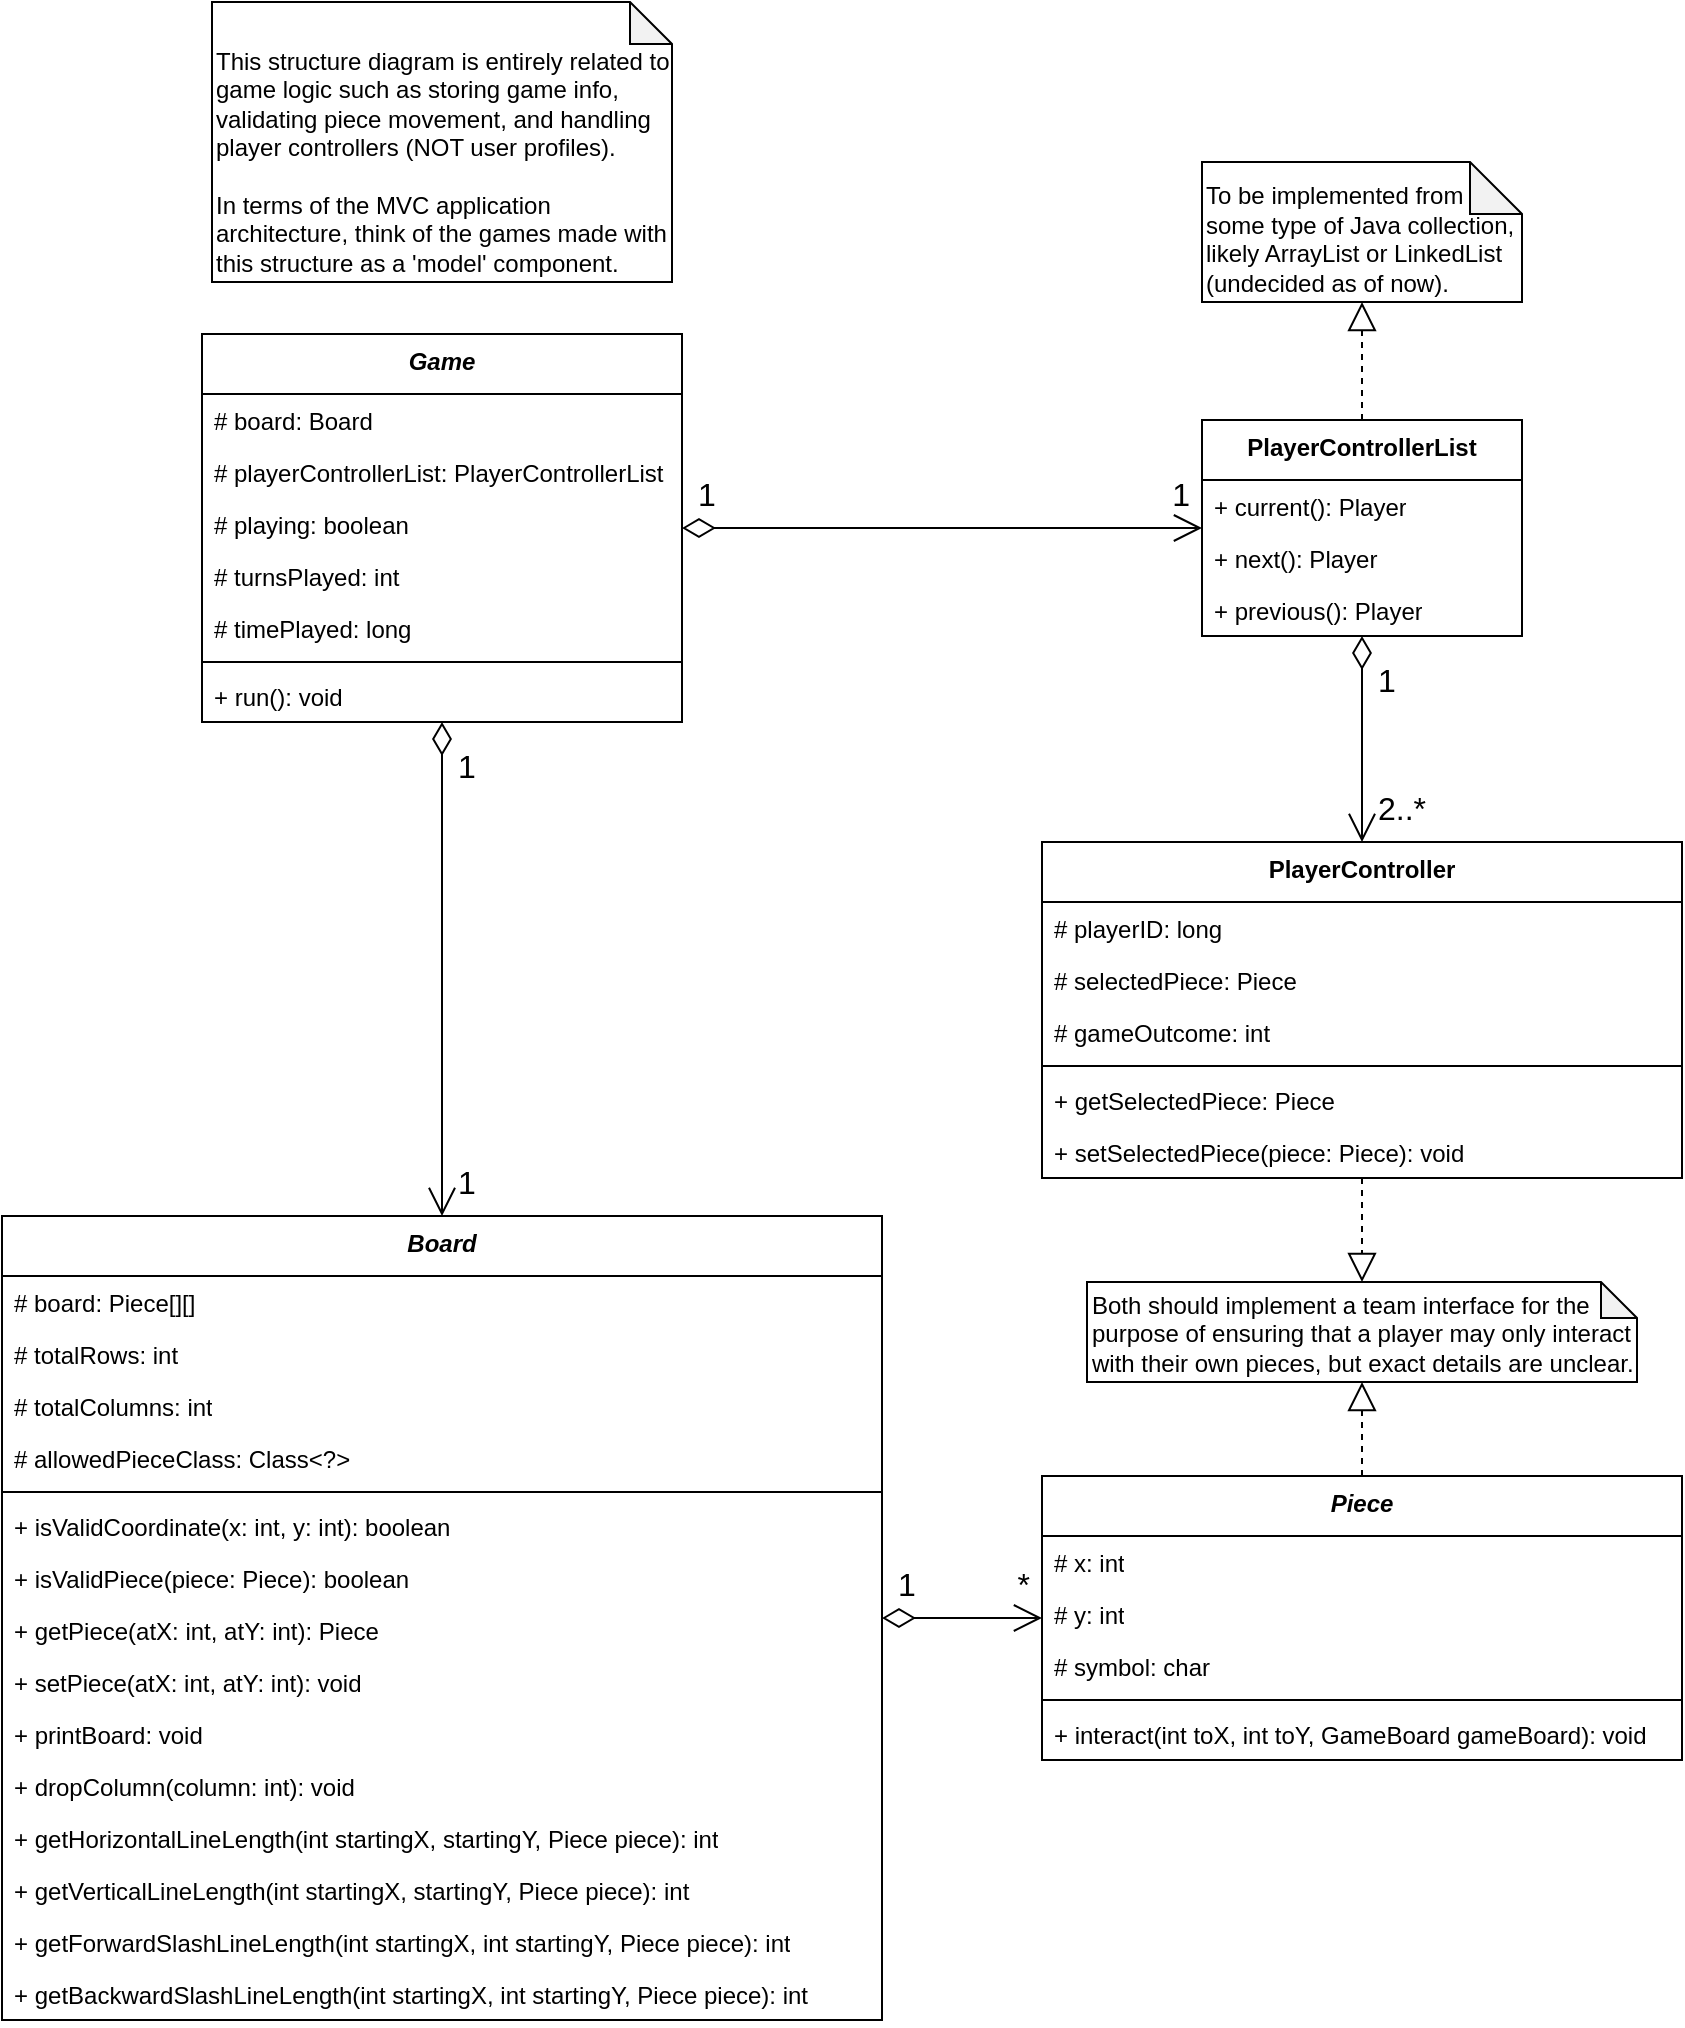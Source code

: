<mxfile version="26.0.16">
  <diagram name="Page-1" id="mk9yv45n2R7KMDc1X6Vo">
    <mxGraphModel dx="472" dy="827" grid="1" gridSize="10" guides="1" tooltips="1" connect="1" arrows="1" fold="1" page="1" pageScale="1" pageWidth="850" pageHeight="1100" background="#ffffff" math="0" shadow="0">
      <root>
        <mxCell id="0" />
        <mxCell id="1" parent="0" />
        <mxCell id="yi8ECdukHCjcZoOfT7Rs-1" value="&lt;div&gt;&lt;i&gt;Game&lt;/i&gt;&lt;/div&gt;" style="swimlane;fontStyle=1;align=center;verticalAlign=top;childLayout=stackLayout;horizontal=1;startSize=30;horizontalStack=0;resizeParent=1;resizeParentMax=0;resizeLast=0;collapsible=1;marginBottom=0;whiteSpace=wrap;html=1;" parent="1" vertex="1">
          <mxGeometry x="140" y="186" width="240" height="194" as="geometry">
            <mxRectangle x="190" y="340" width="100" height="34" as="alternateBounds" />
          </mxGeometry>
        </mxCell>
        <mxCell id="yi8ECdukHCjcZoOfT7Rs-4" value="# board: Board" style="text;strokeColor=none;fillColor=none;align=left;verticalAlign=top;spacingLeft=4;spacingRight=4;overflow=hidden;rotatable=0;points=[[0,0.5],[1,0.5]];portConstraint=eastwest;whiteSpace=wrap;html=1;" parent="yi8ECdukHCjcZoOfT7Rs-1" vertex="1">
          <mxGeometry y="30" width="240" height="26" as="geometry" />
        </mxCell>
        <mxCell id="yczXdyExNAZcO9jiBxGr-23" value="# playerControllerList: PlayerControllerList" style="text;strokeColor=none;fillColor=none;align=left;verticalAlign=top;spacingLeft=4;spacingRight=4;overflow=hidden;rotatable=0;points=[[0,0.5],[1,0.5]];portConstraint=eastwest;whiteSpace=wrap;html=1;" parent="yi8ECdukHCjcZoOfT7Rs-1" vertex="1">
          <mxGeometry y="56" width="240" height="26" as="geometry" />
        </mxCell>
        <mxCell id="yi8ECdukHCjcZoOfT7Rs-7" value="# playing: boolean" style="text;strokeColor=none;fillColor=none;align=left;verticalAlign=top;spacingLeft=4;spacingRight=4;overflow=hidden;rotatable=0;points=[[0,0.5],[1,0.5]];portConstraint=eastwest;whiteSpace=wrap;html=1;" parent="yi8ECdukHCjcZoOfT7Rs-1" vertex="1">
          <mxGeometry y="82" width="240" height="26" as="geometry" />
        </mxCell>
        <mxCell id="nqi0z-nlgBQhSS4V3V9J-1" value="# turnsPlayed: int" style="text;strokeColor=none;fillColor=none;align=left;verticalAlign=top;spacingLeft=4;spacingRight=4;overflow=hidden;rotatable=0;points=[[0,0.5],[1,0.5]];portConstraint=eastwest;whiteSpace=wrap;html=1;" parent="yi8ECdukHCjcZoOfT7Rs-1" vertex="1">
          <mxGeometry y="108" width="240" height="26" as="geometry" />
        </mxCell>
        <mxCell id="nqi0z-nlgBQhSS4V3V9J-2" value="# timePlayed: long" style="text;strokeColor=none;fillColor=none;align=left;verticalAlign=top;spacingLeft=4;spacingRight=4;overflow=hidden;rotatable=0;points=[[0,0.5],[1,0.5]];portConstraint=eastwest;whiteSpace=wrap;html=1;" parent="yi8ECdukHCjcZoOfT7Rs-1" vertex="1">
          <mxGeometry y="134" width="240" height="26" as="geometry" />
        </mxCell>
        <mxCell id="yi8ECdukHCjcZoOfT7Rs-8" value="" style="line;strokeWidth=1;fillColor=none;align=left;verticalAlign=middle;spacingTop=-1;spacingLeft=3;spacingRight=3;rotatable=0;labelPosition=right;points=[];portConstraint=eastwest;strokeColor=inherit;" parent="yi8ECdukHCjcZoOfT7Rs-1" vertex="1">
          <mxGeometry y="160" width="240" height="8" as="geometry" />
        </mxCell>
        <mxCell id="yi8ECdukHCjcZoOfT7Rs-9" value="+ run(): void" style="text;strokeColor=none;fillColor=none;align=left;verticalAlign=top;spacingLeft=4;spacingRight=4;overflow=hidden;rotatable=0;points=[[0,0.5],[1,0.5]];portConstraint=eastwest;whiteSpace=wrap;html=1;" parent="yi8ECdukHCjcZoOfT7Rs-1" vertex="1">
          <mxGeometry y="168" width="240" height="26" as="geometry" />
        </mxCell>
        <mxCell id="yczXdyExNAZcO9jiBxGr-1" value="&lt;div&gt;&lt;i&gt;Board&lt;/i&gt;&lt;/div&gt;" style="swimlane;fontStyle=1;align=center;verticalAlign=top;childLayout=stackLayout;horizontal=1;startSize=30;horizontalStack=0;resizeParent=1;resizeParentMax=0;resizeLast=0;collapsible=1;marginBottom=0;whiteSpace=wrap;html=1;" parent="1" vertex="1">
          <mxGeometry x="40" y="627" width="440" height="402" as="geometry" />
        </mxCell>
        <mxCell id="yczXdyExNAZcO9jiBxGr-6" value="# board: Piece[][]" style="text;strokeColor=none;fillColor=none;align=left;verticalAlign=top;spacingLeft=4;spacingRight=4;overflow=hidden;rotatable=0;points=[[0,0.5],[1,0.5]];portConstraint=eastwest;whiteSpace=wrap;html=1;" parent="yczXdyExNAZcO9jiBxGr-1" vertex="1">
          <mxGeometry y="30" width="440" height="26" as="geometry" />
        </mxCell>
        <mxCell id="yczXdyExNAZcO9jiBxGr-7" value="# totalRows: int" style="text;strokeColor=none;fillColor=none;align=left;verticalAlign=top;spacingLeft=4;spacingRight=4;overflow=hidden;rotatable=0;points=[[0,0.5],[1,0.5]];portConstraint=eastwest;whiteSpace=wrap;html=1;" parent="yczXdyExNAZcO9jiBxGr-1" vertex="1">
          <mxGeometry y="56" width="440" height="26" as="geometry" />
        </mxCell>
        <mxCell id="yczXdyExNAZcO9jiBxGr-8" value="# totalColumns: int" style="text;strokeColor=none;fillColor=none;align=left;verticalAlign=top;spacingLeft=4;spacingRight=4;overflow=hidden;rotatable=0;points=[[0,0.5],[1,0.5]];portConstraint=eastwest;whiteSpace=wrap;html=1;" parent="yczXdyExNAZcO9jiBxGr-1" vertex="1">
          <mxGeometry y="82" width="440" height="26" as="geometry" />
        </mxCell>
        <mxCell id="XlIrd0w3R2dd-6X-ii1V-1" value="# allowedPieceClass: Class&amp;lt;?&amp;gt;" style="text;strokeColor=none;fillColor=none;align=left;verticalAlign=top;spacingLeft=4;spacingRight=4;overflow=hidden;rotatable=0;points=[[0,0.5],[1,0.5]];portConstraint=eastwest;whiteSpace=wrap;html=1;" vertex="1" parent="yczXdyExNAZcO9jiBxGr-1">
          <mxGeometry y="108" width="440" height="26" as="geometry" />
        </mxCell>
        <mxCell id="yczXdyExNAZcO9jiBxGr-5" value="" style="line;strokeWidth=1;fillColor=none;align=left;verticalAlign=middle;spacingTop=-1;spacingLeft=3;spacingRight=3;rotatable=0;labelPosition=right;points=[];portConstraint=eastwest;strokeColor=inherit;" parent="yczXdyExNAZcO9jiBxGr-1" vertex="1">
          <mxGeometry y="134" width="440" height="8" as="geometry" />
        </mxCell>
        <mxCell id="yi8ECdukHCjcZoOfT7Rs-10" value="+ isValidCoordinate(x: int, y: int): boolean" style="text;strokeColor=none;fillColor=none;align=left;verticalAlign=top;spacingLeft=4;spacingRight=4;overflow=hidden;rotatable=0;points=[[0,0.5],[1,0.5]];portConstraint=eastwest;whiteSpace=wrap;html=1;" parent="yczXdyExNAZcO9jiBxGr-1" vertex="1">
          <mxGeometry y="142" width="440" height="26" as="geometry" />
        </mxCell>
        <mxCell id="yi8ECdukHCjcZoOfT7Rs-11" value="+ isValidPiece(piece: Piece): boolean" style="text;strokeColor=none;fillColor=none;align=left;verticalAlign=top;spacingLeft=4;spacingRight=4;overflow=hidden;rotatable=0;points=[[0,0.5],[1,0.5]];portConstraint=eastwest;whiteSpace=wrap;html=1;" parent="yczXdyExNAZcO9jiBxGr-1" vertex="1">
          <mxGeometry y="168" width="440" height="26" as="geometry" />
        </mxCell>
        <mxCell id="yczXdyExNAZcO9jiBxGr-9" value="+ getPiece(atX: int, atY: int): Piece" style="text;strokeColor=none;fillColor=none;align=left;verticalAlign=top;spacingLeft=4;spacingRight=4;overflow=hidden;rotatable=0;points=[[0,0.5],[1,0.5]];portConstraint=eastwest;whiteSpace=wrap;html=1;" parent="yczXdyExNAZcO9jiBxGr-1" vertex="1">
          <mxGeometry y="194" width="440" height="26" as="geometry" />
        </mxCell>
        <mxCell id="yczXdyExNAZcO9jiBxGr-10" value="+ setPiece(atX: int, atY: int): void" style="text;strokeColor=none;fillColor=none;align=left;verticalAlign=top;spacingLeft=4;spacingRight=4;overflow=hidden;rotatable=0;points=[[0,0.5],[1,0.5]];portConstraint=eastwest;whiteSpace=wrap;html=1;" parent="yczXdyExNAZcO9jiBxGr-1" vertex="1">
          <mxGeometry y="220" width="440" height="26" as="geometry" />
        </mxCell>
        <mxCell id="YJF5CxPnpqzxeMzNvane-1" value="+ printBoard: void" style="text;strokeColor=none;fillColor=none;align=left;verticalAlign=top;spacingLeft=4;spacingRight=4;overflow=hidden;rotatable=0;points=[[0,0.5],[1,0.5]];portConstraint=eastwest;whiteSpace=wrap;html=1;" parent="yczXdyExNAZcO9jiBxGr-1" vertex="1">
          <mxGeometry y="246" width="440" height="26" as="geometry" />
        </mxCell>
        <mxCell id="yczXdyExNAZcO9jiBxGr-18" value="+ dropColumn(column: int): void" style="text;strokeColor=none;fillColor=none;align=left;verticalAlign=top;spacingLeft=4;spacingRight=4;overflow=hidden;rotatable=0;points=[[0,0.5],[1,0.5]];portConstraint=eastwest;whiteSpace=wrap;html=1;" parent="yczXdyExNAZcO9jiBxGr-1" vertex="1">
          <mxGeometry y="272" width="440" height="26" as="geometry" />
        </mxCell>
        <mxCell id="yczXdyExNAZcO9jiBxGr-19" value="+ getHorizontalLineLength(int startingX, startingY, Piece piece): int" style="text;strokeColor=none;fillColor=none;align=left;verticalAlign=top;spacingLeft=4;spacingRight=4;overflow=hidden;rotatable=0;points=[[0,0.5],[1,0.5]];portConstraint=eastwest;whiteSpace=wrap;html=1;" parent="yczXdyExNAZcO9jiBxGr-1" vertex="1">
          <mxGeometry y="298" width="440" height="26" as="geometry" />
        </mxCell>
        <mxCell id="yczXdyExNAZcO9jiBxGr-20" value="+ getVerticalLineLength(int startingX, startingY, Piece piece): int" style="text;strokeColor=none;fillColor=none;align=left;verticalAlign=top;spacingLeft=4;spacingRight=4;overflow=hidden;rotatable=0;points=[[0,0.5],[1,0.5]];portConstraint=eastwest;whiteSpace=wrap;html=1;" parent="yczXdyExNAZcO9jiBxGr-1" vertex="1">
          <mxGeometry y="324" width="440" height="26" as="geometry" />
        </mxCell>
        <mxCell id="yczXdyExNAZcO9jiBxGr-21" value="+ getForwardSlashLineLength(int startingX, int startingY, Piece piece): int" style="text;strokeColor=none;fillColor=none;align=left;verticalAlign=top;spacingLeft=4;spacingRight=4;overflow=hidden;rotatable=0;points=[[0,0.5],[1,0.5]];portConstraint=eastwest;whiteSpace=wrap;html=1;" parent="yczXdyExNAZcO9jiBxGr-1" vertex="1">
          <mxGeometry y="350" width="440" height="26" as="geometry" />
        </mxCell>
        <mxCell id="yczXdyExNAZcO9jiBxGr-22" value="+ getBackwardSlashLineLength(int startingX, int startingY, Piece piece): int" style="text;strokeColor=none;fillColor=none;align=left;verticalAlign=top;spacingLeft=4;spacingRight=4;overflow=hidden;rotatable=0;points=[[0,0.5],[1,0.5]];portConstraint=eastwest;whiteSpace=wrap;html=1;" parent="yczXdyExNAZcO9jiBxGr-1" vertex="1">
          <mxGeometry y="376" width="440" height="26" as="geometry" />
        </mxCell>
        <mxCell id="yczXdyExNAZcO9jiBxGr-11" value="&lt;i&gt;Piece&lt;/i&gt;" style="swimlane;fontStyle=1;align=center;verticalAlign=top;childLayout=stackLayout;horizontal=1;startSize=30;horizontalStack=0;resizeParent=1;resizeParentMax=0;resizeLast=0;collapsible=1;marginBottom=0;whiteSpace=wrap;html=1;" parent="1" vertex="1">
          <mxGeometry x="560" y="757" width="320" height="142" as="geometry" />
        </mxCell>
        <mxCell id="yczXdyExNAZcO9jiBxGr-13" value="# x: int" style="text;strokeColor=none;fillColor=none;align=left;verticalAlign=top;spacingLeft=4;spacingRight=4;overflow=hidden;rotatable=0;points=[[0,0.5],[1,0.5]];portConstraint=eastwest;whiteSpace=wrap;html=1;" parent="yczXdyExNAZcO9jiBxGr-11" vertex="1">
          <mxGeometry y="30" width="320" height="26" as="geometry" />
        </mxCell>
        <mxCell id="yczXdyExNAZcO9jiBxGr-14" value="# y: int" style="text;strokeColor=none;fillColor=none;align=left;verticalAlign=top;spacingLeft=4;spacingRight=4;overflow=hidden;rotatable=0;points=[[0,0.5],[1,0.5]];portConstraint=eastwest;whiteSpace=wrap;html=1;" parent="yczXdyExNAZcO9jiBxGr-11" vertex="1">
          <mxGeometry y="56" width="320" height="26" as="geometry" />
        </mxCell>
        <mxCell id="yczXdyExNAZcO9jiBxGr-16" value="# symbol: char" style="text;strokeColor=none;fillColor=none;align=left;verticalAlign=top;spacingLeft=4;spacingRight=4;overflow=hidden;rotatable=0;points=[[0,0.5],[1,0.5]];portConstraint=eastwest;whiteSpace=wrap;html=1;" parent="yczXdyExNAZcO9jiBxGr-11" vertex="1">
          <mxGeometry y="82" width="320" height="26" as="geometry" />
        </mxCell>
        <mxCell id="yczXdyExNAZcO9jiBxGr-12" value="" style="line;strokeWidth=1;fillColor=none;align=left;verticalAlign=middle;spacingTop=-1;spacingLeft=3;spacingRight=3;rotatable=0;labelPosition=right;points=[];portConstraint=eastwest;strokeColor=inherit;" parent="yczXdyExNAZcO9jiBxGr-11" vertex="1">
          <mxGeometry y="108" width="320" height="8" as="geometry" />
        </mxCell>
        <mxCell id="yczXdyExNAZcO9jiBxGr-17" value="+ interact(int toX, int toY, GameBoard gameBoard): void" style="text;strokeColor=none;fillColor=none;align=left;verticalAlign=top;spacingLeft=4;spacingRight=4;overflow=hidden;rotatable=0;points=[[0,0.5],[1,0.5]];portConstraint=eastwest;whiteSpace=wrap;html=1;" parent="yczXdyExNAZcO9jiBxGr-11" vertex="1">
          <mxGeometry y="116" width="320" height="26" as="geometry" />
        </mxCell>
        <mxCell id="yczXdyExNAZcO9jiBxGr-24" value="PlayerController" style="swimlane;fontStyle=1;align=center;verticalAlign=top;childLayout=stackLayout;horizontal=1;startSize=30;horizontalStack=0;resizeParent=1;resizeParentMax=0;resizeLast=0;collapsible=1;marginBottom=0;whiteSpace=wrap;html=1;" parent="1" vertex="1">
          <mxGeometry x="560" y="440" width="320" height="168" as="geometry" />
        </mxCell>
        <mxCell id="yczXdyExNAZcO9jiBxGr-26" value="# playerID: long" style="text;strokeColor=none;fillColor=none;align=left;verticalAlign=top;spacingLeft=4;spacingRight=4;overflow=hidden;rotatable=0;points=[[0,0.5],[1,0.5]];portConstraint=eastwest;whiteSpace=wrap;html=1;" parent="yczXdyExNAZcO9jiBxGr-24" vertex="1">
          <mxGeometry y="30" width="320" height="26" as="geometry" />
        </mxCell>
        <mxCell id="yczXdyExNAZcO9jiBxGr-32" value="# selectedPiece: Piece" style="text;strokeColor=none;fillColor=none;align=left;verticalAlign=top;spacingLeft=4;spacingRight=4;overflow=hidden;rotatable=0;points=[[0,0.5],[1,0.5]];portConstraint=eastwest;whiteSpace=wrap;html=1;" parent="yczXdyExNAZcO9jiBxGr-24" vertex="1">
          <mxGeometry y="56" width="320" height="26" as="geometry" />
        </mxCell>
        <mxCell id="yczXdyExNAZcO9jiBxGr-31" value="# gameOutcome: int" style="text;strokeColor=none;fillColor=none;align=left;verticalAlign=top;spacingLeft=4;spacingRight=4;overflow=hidden;rotatable=0;points=[[0,0.5],[1,0.5]];portConstraint=eastwest;whiteSpace=wrap;html=1;" parent="yczXdyExNAZcO9jiBxGr-24" vertex="1">
          <mxGeometry y="82" width="320" height="26" as="geometry" />
        </mxCell>
        <mxCell id="yczXdyExNAZcO9jiBxGr-35" value="" style="line;strokeWidth=1;fillColor=none;align=left;verticalAlign=middle;spacingTop=-1;spacingLeft=3;spacingRight=3;rotatable=0;labelPosition=right;points=[];portConstraint=eastwest;strokeColor=inherit;" parent="yczXdyExNAZcO9jiBxGr-24" vertex="1">
          <mxGeometry y="108" width="320" height="8" as="geometry" />
        </mxCell>
        <mxCell id="yczXdyExNAZcO9jiBxGr-33" value="+ getSelectedPiece: Piece" style="text;strokeColor=none;fillColor=none;align=left;verticalAlign=top;spacingLeft=4;spacingRight=4;overflow=hidden;rotatable=0;points=[[0,0.5],[1,0.5]];portConstraint=eastwest;whiteSpace=wrap;html=1;" parent="yczXdyExNAZcO9jiBxGr-24" vertex="1">
          <mxGeometry y="116" width="320" height="26" as="geometry" />
        </mxCell>
        <mxCell id="yczXdyExNAZcO9jiBxGr-34" value="+ setSelectedPiece(piece: Piece): void" style="text;strokeColor=none;fillColor=none;align=left;verticalAlign=top;spacingLeft=4;spacingRight=4;overflow=hidden;rotatable=0;points=[[0,0.5],[1,0.5]];portConstraint=eastwest;whiteSpace=wrap;html=1;" parent="yczXdyExNAZcO9jiBxGr-24" vertex="1">
          <mxGeometry y="142" width="320" height="26" as="geometry" />
        </mxCell>
        <mxCell id="yczXdyExNAZcO9jiBxGr-36" value="PlayerControllerList" style="swimlane;fontStyle=1;align=center;verticalAlign=top;childLayout=stackLayout;horizontal=1;startSize=30;horizontalStack=0;resizeParent=1;resizeParentMax=0;resizeLast=0;collapsible=1;marginBottom=0;whiteSpace=wrap;html=1;" parent="1" vertex="1">
          <mxGeometry x="640" y="229" width="160" height="108" as="geometry" />
        </mxCell>
        <mxCell id="QLrAmXEMwl8_WUByfW1u-1" value="+ current(): Player" style="text;strokeColor=none;fillColor=none;align=left;verticalAlign=top;spacingLeft=4;spacingRight=4;overflow=hidden;rotatable=0;points=[[0,0.5],[1,0.5]];portConstraint=eastwest;whiteSpace=wrap;html=1;" parent="yczXdyExNAZcO9jiBxGr-36" vertex="1">
          <mxGeometry y="30" width="160" height="26" as="geometry" />
        </mxCell>
        <mxCell id="QLrAmXEMwl8_WUByfW1u-2" value="+ next(): Player" style="text;strokeColor=none;fillColor=none;align=left;verticalAlign=top;spacingLeft=4;spacingRight=4;overflow=hidden;rotatable=0;points=[[0,0.5],[1,0.5]];portConstraint=eastwest;whiteSpace=wrap;html=1;" parent="yczXdyExNAZcO9jiBxGr-36" vertex="1">
          <mxGeometry y="56" width="160" height="26" as="geometry" />
        </mxCell>
        <mxCell id="QLrAmXEMwl8_WUByfW1u-3" value="+ previous(): Player" style="text;strokeColor=none;fillColor=none;align=left;verticalAlign=top;spacingLeft=4;spacingRight=4;overflow=hidden;rotatable=0;points=[[0,0.5],[1,0.5]];portConstraint=eastwest;whiteSpace=wrap;html=1;" parent="yczXdyExNAZcO9jiBxGr-36" vertex="1">
          <mxGeometry y="82" width="160" height="26" as="geometry" />
        </mxCell>
        <mxCell id="yczXdyExNAZcO9jiBxGr-42" value="" style="endArrow=open;html=1;endSize=12;startArrow=diamondThin;startSize=14;startFill=0;edgeStyle=orthogonalEdgeStyle;rounded=0;" parent="1" source="yi8ECdukHCjcZoOfT7Rs-1" target="yczXdyExNAZcO9jiBxGr-36" edge="1">
          <mxGeometry relative="1" as="geometry">
            <mxPoint x="450" y="230" as="sourcePoint" />
            <mxPoint x="610" y="230" as="targetPoint" />
          </mxGeometry>
        </mxCell>
        <mxCell id="yczXdyExNAZcO9jiBxGr-43" value="1" style="edgeLabel;resizable=0;html=1;align=left;verticalAlign=bottom;spacing=8;fontSize=16;" parent="yczXdyExNAZcO9jiBxGr-42" connectable="0" vertex="1">
          <mxGeometry x="-1" relative="1" as="geometry" />
        </mxCell>
        <mxCell id="yczXdyExNAZcO9jiBxGr-44" value="1" style="edgeLabel;resizable=0;html=1;align=right;verticalAlign=bottom;spacing=8;fontSize=16;" parent="yczXdyExNAZcO9jiBxGr-42" connectable="0" vertex="1">
          <mxGeometry x="1" relative="1" as="geometry" />
        </mxCell>
        <mxCell id="yczXdyExNAZcO9jiBxGr-45" value="" style="endArrow=block;dashed=1;endFill=0;endSize=12;html=1;rounded=0;" parent="1" source="yczXdyExNAZcO9jiBxGr-36" target="QLrAmXEMwl8_WUByfW1u-4" edge="1">
          <mxGeometry width="160" relative="1" as="geometry">
            <mxPoint x="820" y="220" as="sourcePoint" />
            <mxPoint x="590" y="190" as="targetPoint" />
          </mxGeometry>
        </mxCell>
        <mxCell id="yczXdyExNAZcO9jiBxGr-46" value="" style="endArrow=open;html=1;endSize=12;startArrow=diamondThin;startSize=14;startFill=0;edgeStyle=orthogonalEdgeStyle;rounded=0;" parent="1" source="yczXdyExNAZcO9jiBxGr-36" target="yczXdyExNAZcO9jiBxGr-24" edge="1">
          <mxGeometry relative="1" as="geometry">
            <mxPoint x="830" y="260" as="sourcePoint" />
            <mxPoint x="950" y="300" as="targetPoint" />
          </mxGeometry>
        </mxCell>
        <mxCell id="yczXdyExNAZcO9jiBxGr-47" value="1" style="edgeLabel;resizable=0;html=1;align=left;verticalAlign=top;labelPosition=center;verticalLabelPosition=middle;spacing=8;fontSize=16;" parent="yczXdyExNAZcO9jiBxGr-46" connectable="0" vertex="1">
          <mxGeometry x="-1" relative="1" as="geometry" />
        </mxCell>
        <mxCell id="yczXdyExNAZcO9jiBxGr-48" value="2..*" style="edgeLabel;resizable=0;html=1;align=left;verticalAlign=bottom;spacing=8;fontSize=16;" parent="yczXdyExNAZcO9jiBxGr-46" connectable="0" vertex="1">
          <mxGeometry x="1" relative="1" as="geometry">
            <mxPoint as="offset" />
          </mxGeometry>
        </mxCell>
        <mxCell id="joxUr1mFqGgUPTJ9Gpkx-8" value="This structure&amp;nbsp;&lt;span style=&quot;background-color: transparent; color: light-dark(rgb(0, 0, 0), rgb(255, 255, 255));&quot;&gt;diagram&amp;nbsp;&lt;/span&gt;&lt;span style=&quot;background-color: transparent; color: light-dark(rgb(0, 0, 0), rgb(255, 255, 255));&quot;&gt;is entirely&amp;nbsp;&lt;/span&gt;&lt;span style=&quot;background-color: transparent; color: light-dark(rgb(0, 0, 0), rgb(255, 255, 255));&quot;&gt;related to game logic such as storing game info, validating piece movement, and handling player controllers&amp;nbsp;&lt;/span&gt;&lt;span style=&quot;background-color: transparent; color: light-dark(rgb(0, 0, 0), rgb(255, 255, 255));&quot;&gt;(NOT user profiles).&lt;/span&gt;&lt;div&gt;&lt;span style=&quot;background-color: transparent; color: light-dark(rgb(0, 0, 0), rgb(255, 255, 255));&quot;&gt;&lt;br&gt;&lt;/span&gt;&lt;/div&gt;&lt;div&gt;&lt;span style=&quot;background-color: transparent; color: light-dark(rgb(0, 0, 0), rgb(255, 255, 255));&quot;&gt;In terms of the MVC application architecture, think of the games made with this structure as a &#39;model&#39; component.&lt;/span&gt;&lt;/div&gt;" style="shape=note;whiteSpace=wrap;html=1;backgroundOutline=1;darkOpacity=0.05;align=left;size=21;verticalAlign=bottom;" parent="1" vertex="1">
          <mxGeometry x="145" y="20" width="230" height="140" as="geometry" />
        </mxCell>
        <mxCell id="joxUr1mFqGgUPTJ9Gpkx-11" value="" style="endArrow=open;html=1;endSize=12;startArrow=diamondThin;startSize=14;startFill=0;edgeStyle=orthogonalEdgeStyle;rounded=0;" parent="1" source="yi8ECdukHCjcZoOfT7Rs-1" target="yczXdyExNAZcO9jiBxGr-1" edge="1">
          <mxGeometry relative="1" as="geometry">
            <mxPoint x="490" y="731" as="sourcePoint" />
            <mxPoint x="570" y="625" as="targetPoint" />
          </mxGeometry>
        </mxCell>
        <mxCell id="joxUr1mFqGgUPTJ9Gpkx-12" value="1" style="edgeLabel;resizable=0;html=1;align=left;verticalAlign=top;spacing=8;fontSize=16;" parent="joxUr1mFqGgUPTJ9Gpkx-11" connectable="0" vertex="1">
          <mxGeometry x="-1" relative="1" as="geometry" />
        </mxCell>
        <mxCell id="joxUr1mFqGgUPTJ9Gpkx-13" value="1" style="edgeLabel;resizable=0;html=1;align=left;verticalAlign=bottom;spacing=8;spacingTop=0;fontSize=16;" parent="joxUr1mFqGgUPTJ9Gpkx-11" connectable="0" vertex="1">
          <mxGeometry x="1" relative="1" as="geometry" />
        </mxCell>
        <mxCell id="joxUr1mFqGgUPTJ9Gpkx-15" value="" style="endArrow=open;html=1;endSize=12;startArrow=diamondThin;startSize=14;startFill=0;edgeStyle=orthogonalEdgeStyle;rounded=0;" parent="1" source="yczXdyExNAZcO9jiBxGr-1" target="yczXdyExNAZcO9jiBxGr-11" edge="1">
          <mxGeometry relative="1" as="geometry">
            <mxPoint x="580" y="776" as="sourcePoint" />
            <mxPoint x="660" y="670" as="targetPoint" />
          </mxGeometry>
        </mxCell>
        <mxCell id="joxUr1mFqGgUPTJ9Gpkx-16" value="1" style="edgeLabel;resizable=0;html=1;align=left;verticalAlign=bottom;spacing=8;fontSize=16;" parent="joxUr1mFqGgUPTJ9Gpkx-15" connectable="0" vertex="1">
          <mxGeometry x="-1" relative="1" as="geometry" />
        </mxCell>
        <mxCell id="joxUr1mFqGgUPTJ9Gpkx-17" value="*" style="edgeLabel;resizable=0;html=1;align=right;verticalAlign=bottom;spacing=8;fontSize=16;" parent="joxUr1mFqGgUPTJ9Gpkx-15" connectable="0" vertex="1">
          <mxGeometry x="1" relative="1" as="geometry" />
        </mxCell>
        <mxCell id="joxUr1mFqGgUPTJ9Gpkx-18" value="" style="endArrow=block;dashed=1;endFill=0;endSize=12;html=1;rounded=0;edgeStyle=orthogonalEdgeStyle;" parent="1" source="yczXdyExNAZcO9jiBxGr-11" target="XlIrd0w3R2dd-6X-ii1V-2" edge="1">
          <mxGeometry width="160" relative="1" as="geometry">
            <mxPoint x="740" y="730" as="sourcePoint" />
            <mxPoint x="720" y="700" as="targetPoint" />
          </mxGeometry>
        </mxCell>
        <mxCell id="joxUr1mFqGgUPTJ9Gpkx-19" value="" style="endArrow=block;dashed=1;endFill=0;endSize=12;html=1;rounded=0;edgeStyle=orthogonalEdgeStyle;" parent="1" source="yczXdyExNAZcO9jiBxGr-24" target="XlIrd0w3R2dd-6X-ii1V-2" edge="1">
          <mxGeometry width="160" relative="1" as="geometry">
            <mxPoint x="860" y="740" as="sourcePoint" />
            <mxPoint x="720" y="650" as="targetPoint" />
          </mxGeometry>
        </mxCell>
        <mxCell id="QLrAmXEMwl8_WUByfW1u-4" value="To be implemented from some type of Java collection, likely ArrayList or LinkedList (undecided as of now)." style="shape=note;whiteSpace=wrap;html=1;backgroundOutline=1;darkOpacity=0.05;verticalAlign=bottom;align=left;size=26;" parent="1" vertex="1">
          <mxGeometry x="640" y="100" width="160" height="70" as="geometry" />
        </mxCell>
        <mxCell id="XlIrd0w3R2dd-6X-ii1V-2" value="Both should implement a team interface for the purpose of ensuring that a player may only interact with their own pieces, but exact details are unclear." style="shape=note;whiteSpace=wrap;html=1;backgroundOutline=1;darkOpacity=0.05;verticalAlign=bottom;align=left;size=18;" vertex="1" parent="1">
          <mxGeometry x="582.5" y="660" width="275" height="50" as="geometry" />
        </mxCell>
      </root>
    </mxGraphModel>
  </diagram>
</mxfile>
